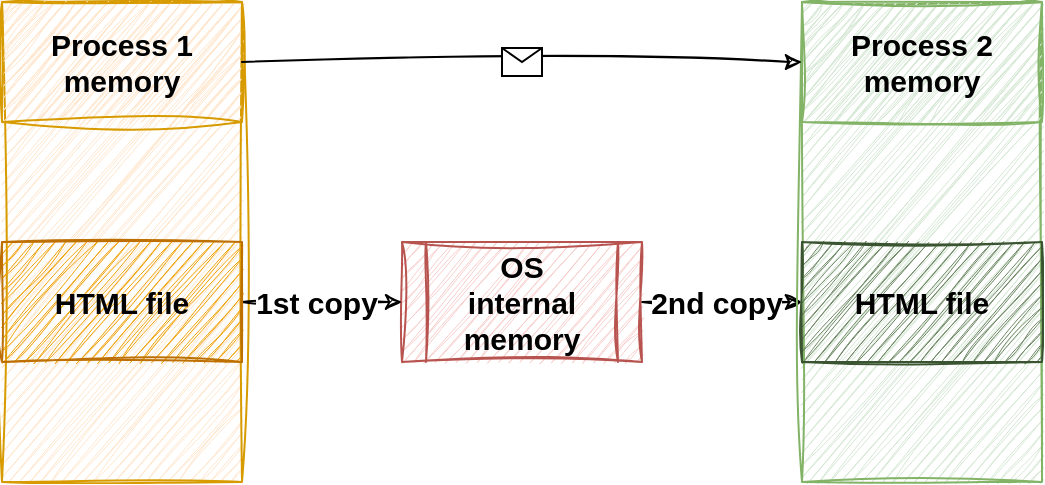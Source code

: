 <mxfile version="22.1.5" type="device" pages="9">
  <diagram name="html example" id="-qTK0HKaUdWKaN1pUqdQ">
    <mxGraphModel dx="1364" dy="886" grid="1" gridSize="10" guides="1" tooltips="1" connect="1" arrows="1" fold="1" page="1" pageScale="1" pageWidth="827" pageHeight="1169" math="0" shadow="0">
      <root>
        <mxCell id="0" />
        <mxCell id="1" parent="0" />
        <mxCell id="tsoo2ug-Ta9IwW0mMuFc-10" style="edgeStyle=orthogonalEdgeStyle;rounded=0;orthogonalLoop=1;jettySize=auto;html=1;exitX=1;exitY=0.5;exitDx=0;exitDy=0;entryX=0;entryY=0.5;entryDx=0;entryDy=0;sketch=1;curveFitting=1;jiggle=2;fontSize=15;fontStyle=1" parent="1" source="tsoo2ug-Ta9IwW0mMuFc-3" target="tsoo2ug-Ta9IwW0mMuFc-7" edge="1">
          <mxGeometry relative="1" as="geometry" />
        </mxCell>
        <mxCell id="tsoo2ug-Ta9IwW0mMuFc-12" value="2nd copy" style="edgeLabel;html=1;align=center;verticalAlign=middle;resizable=0;points=[];fontSize=15;fontStyle=1" parent="tsoo2ug-Ta9IwW0mMuFc-10" vertex="1" connectable="0">
          <mxGeometry x="-0.089" relative="1" as="geometry">
            <mxPoint as="offset" />
          </mxGeometry>
        </mxCell>
        <mxCell id="tsoo2ug-Ta9IwW0mMuFc-3" value="OS&lt;br style=&quot;font-size: 15px;&quot;&gt;internal memory" style="shape=process;whiteSpace=wrap;html=1;backgroundOutline=1;fillColor=#f8cecc;strokeColor=#b85450;sketch=1;curveFitting=1;jiggle=2;fontSize=15;fontStyle=1" parent="1" vertex="1">
          <mxGeometry x="240" y="160" width="120" height="60" as="geometry" />
        </mxCell>
        <mxCell id="tsoo2ug-Ta9IwW0mMuFc-4" value="" style="rounded=0;whiteSpace=wrap;html=1;fillColor=#ffe6cc;strokeColor=#d79b00;sketch=1;curveFitting=1;jiggle=2;fontSize=15;fontStyle=1" parent="1" vertex="1">
          <mxGeometry x="40" y="40" width="120" height="240" as="geometry" />
        </mxCell>
        <mxCell id="tsoo2ug-Ta9IwW0mMuFc-9" style="edgeStyle=orthogonalEdgeStyle;rounded=0;orthogonalLoop=1;jettySize=auto;html=1;exitX=1;exitY=0.5;exitDx=0;exitDy=0;entryX=0;entryY=0.5;entryDx=0;entryDy=0;sketch=1;curveFitting=1;jiggle=2;fontSize=15;fontStyle=1" parent="1" source="tsoo2ug-Ta9IwW0mMuFc-5" target="tsoo2ug-Ta9IwW0mMuFc-3" edge="1">
          <mxGeometry relative="1" as="geometry" />
        </mxCell>
        <mxCell id="tsoo2ug-Ta9IwW0mMuFc-11" value="1st copy" style="edgeLabel;html=1;align=center;verticalAlign=middle;resizable=0;points=[];fontSize=15;fontStyle=1" parent="tsoo2ug-Ta9IwW0mMuFc-9" vertex="1" connectable="0">
          <mxGeometry x="-0.089" y="-1" relative="1" as="geometry">
            <mxPoint y="-1" as="offset" />
          </mxGeometry>
        </mxCell>
        <mxCell id="tsoo2ug-Ta9IwW0mMuFc-5" value="HTML file" style="rounded=0;whiteSpace=wrap;html=1;fillColor=#f0a30a;strokeColor=#BD7000;fontColor=#000000;sketch=1;curveFitting=1;jiggle=2;fontSize=15;fontStyle=1" parent="1" vertex="1">
          <mxGeometry x="40" y="160" width="120" height="60" as="geometry" />
        </mxCell>
        <mxCell id="tsoo2ug-Ta9IwW0mMuFc-1" value="Process 1&lt;br style=&quot;font-size: 15px;&quot;&gt;memory" style="rounded=0;whiteSpace=wrap;html=1;fillColor=#ffe6cc;strokeColor=#d79b00;sketch=1;curveFitting=1;jiggle=2;fontSize=15;fontStyle=1" parent="1" vertex="1">
          <mxGeometry x="40" y="40" width="120" height="60" as="geometry" />
        </mxCell>
        <mxCell id="tsoo2ug-Ta9IwW0mMuFc-6" value="" style="rounded=0;whiteSpace=wrap;html=1;fillColor=#d5e8d4;strokeColor=#82b366;sketch=1;curveFitting=1;jiggle=2;fontSize=15;fontStyle=1" parent="1" vertex="1">
          <mxGeometry x="440" y="40" width="120" height="240" as="geometry" />
        </mxCell>
        <mxCell id="tsoo2ug-Ta9IwW0mMuFc-8" value="Process 2&lt;br style=&quot;font-size: 15px;&quot;&gt;memory" style="rounded=0;whiteSpace=wrap;html=1;fillColor=#d5e8d4;strokeColor=#82b366;sketch=1;curveFitting=1;jiggle=2;fontSize=15;fontStyle=1" parent="1" vertex="1">
          <mxGeometry x="440" y="40" width="120" height="60" as="geometry" />
        </mxCell>
        <mxCell id="tsoo2ug-Ta9IwW0mMuFc-16" value="" style="endArrow=classic;html=1;rounded=0;exitX=1;exitY=0.5;exitDx=0;exitDy=0;entryX=0;entryY=0.5;entryDx=0;entryDy=0;sketch=1;curveFitting=1;jiggle=2;fontSize=15;fontStyle=1" parent="1" source="tsoo2ug-Ta9IwW0mMuFc-1" target="tsoo2ug-Ta9IwW0mMuFc-8" edge="1">
          <mxGeometry relative="1" as="geometry">
            <mxPoint x="280" y="40" as="sourcePoint" />
            <mxPoint x="380" y="40" as="targetPoint" />
          </mxGeometry>
        </mxCell>
        <mxCell id="tsoo2ug-Ta9IwW0mMuFc-17" value="" style="shape=message;html=1;outlineConnect=0;fontSize=15;fontStyle=1" parent="tsoo2ug-Ta9IwW0mMuFc-16" vertex="1">
          <mxGeometry width="20" height="14" relative="1" as="geometry">
            <mxPoint x="-10" y="-7" as="offset" />
          </mxGeometry>
        </mxCell>
        <mxCell id="tsoo2ug-Ta9IwW0mMuFc-7" value="HTML file" style="rounded=0;whiteSpace=wrap;html=1;fillColor=#6d8764;strokeColor=#3A5431;fontColor=#000000;sketch=1;curveFitting=1;jiggle=2;fontSize=15;fontStyle=1" parent="1" vertex="1">
          <mxGeometry x="440" y="160" width="120" height="60" as="geometry" />
        </mxCell>
      </root>
    </mxGraphModel>
  </diagram>
  <diagram id="0GO5TCWMe-3p8BphtXSM" name="shared memory">
    <mxGraphModel dx="1434" dy="918" grid="1" gridSize="10" guides="1" tooltips="1" connect="1" arrows="1" fold="1" page="1" pageScale="1" pageWidth="827" pageHeight="1169" math="0" shadow="0">
      <root>
        <mxCell id="0" />
        <mxCell id="1" parent="0" />
        <mxCell id="mPifD4095UxfNnM9S7CW-1" value="OS&lt;br style=&quot;font-size: 15px;&quot;&gt;shared memory" style="shape=process;whiteSpace=wrap;html=1;backgroundOutline=1;fillColor=#f8cecc;strokeColor=#b85450;sketch=1;curveFitting=1;jiggle=2;fontSize=15;fontStyle=1" parent="1" vertex="1">
          <mxGeometry x="240" y="160" width="120" height="60" as="geometry" />
        </mxCell>
        <mxCell id="mPifD4095UxfNnM9S7CW-2" value="" style="rounded=0;whiteSpace=wrap;html=1;fillColor=#ffe6cc;strokeColor=#d79b00;sketch=1;curveFitting=1;jiggle=2;fontSize=15;fontStyle=1" parent="1" vertex="1">
          <mxGeometry x="40" y="40" width="120" height="240" as="geometry" />
        </mxCell>
        <mxCell id="mPifD4095UxfNnM9S7CW-3" value="HTML file" style="rounded=0;whiteSpace=wrap;html=1;fillColor=#f0a30a;strokeColor=#BD7000;fontColor=#000000;sketch=1;curveFitting=1;jiggle=2;fontSize=15;fontStyle=1" parent="1" vertex="1">
          <mxGeometry x="40" y="180" width="120" height="60" as="geometry" />
        </mxCell>
        <mxCell id="mPifD4095UxfNnM9S7CW-4" value="Process 1&lt;br style=&quot;font-size: 15px;&quot;&gt;address space" style="rounded=0;whiteSpace=wrap;html=1;fillColor=#ffe6cc;strokeColor=#d79b00;sketch=1;curveFitting=1;jiggle=2;fontSize=15;fontStyle=1" parent="1" vertex="1">
          <mxGeometry x="40" y="40" width="120" height="60" as="geometry" />
        </mxCell>
        <mxCell id="mPifD4095UxfNnM9S7CW-5" value="" style="rounded=0;whiteSpace=wrap;html=1;fillColor=#d5e8d4;strokeColor=#82b366;sketch=1;curveFitting=1;jiggle=2;fontSize=15;fontStyle=1" parent="1" vertex="1">
          <mxGeometry x="440" y="40" width="120" height="240" as="geometry" />
        </mxCell>
        <mxCell id="mPifD4095UxfNnM9S7CW-6" value="Process 2&lt;br style=&quot;font-size: 15px;&quot;&gt;address space" style="rounded=0;whiteSpace=wrap;html=1;fillColor=#d5e8d4;strokeColor=#82b366;sketch=1;curveFitting=1;jiggle=2;fontSize=15;fontStyle=1" parent="1" vertex="1">
          <mxGeometry x="440" y="40" width="120" height="60" as="geometry" />
        </mxCell>
        <mxCell id="mPifD4095UxfNnM9S7CW-7" value="" style="endArrow=classic;html=1;rounded=0;exitX=1;exitY=0.5;exitDx=0;exitDy=0;entryX=0;entryY=0.5;entryDx=0;entryDy=0;sketch=1;curveFitting=1;jiggle=2;fontSize=15;fontStyle=1" parent="1" source="mPifD4095UxfNnM9S7CW-4" target="mPifD4095UxfNnM9S7CW-6" edge="1">
          <mxGeometry relative="1" as="geometry">
            <mxPoint x="280" y="40" as="sourcePoint" />
            <mxPoint x="380" y="40" as="targetPoint" />
          </mxGeometry>
        </mxCell>
        <mxCell id="mPifD4095UxfNnM9S7CW-8" value="" style="shape=message;html=1;outlineConnect=0;fontSize=15;fontStyle=1" parent="mPifD4095UxfNnM9S7CW-7" vertex="1">
          <mxGeometry width="20" height="14" relative="1" as="geometry">
            <mxPoint x="-10" y="-7" as="offset" />
          </mxGeometry>
        </mxCell>
        <mxCell id="mPifD4095UxfNnM9S7CW-9" value="HTML file" style="rounded=0;whiteSpace=wrap;html=1;fillColor=#6d8764;strokeColor=#3A5431;fontColor=#000000;sketch=1;curveFitting=1;jiggle=2;fontSize=15;fontStyle=1" parent="1" vertex="1">
          <mxGeometry x="440" y="120" width="120" height="60" as="geometry" />
        </mxCell>
        <mxCell id="mPifD4095UxfNnM9S7CW-10" value="" style="endArrow=none;dashed=1;html=1;dashPattern=1 3;strokeWidth=2;rounded=0;exitX=1;exitY=0;exitDx=0;exitDy=0;entryX=0;entryY=0;entryDx=0;entryDy=0;" parent="1" source="mPifD4095UxfNnM9S7CW-3" target="mPifD4095UxfNnM9S7CW-1" edge="1">
          <mxGeometry width="50" height="50" relative="1" as="geometry">
            <mxPoint x="210" y="370" as="sourcePoint" />
            <mxPoint x="260" y="320" as="targetPoint" />
          </mxGeometry>
        </mxCell>
        <mxCell id="mPifD4095UxfNnM9S7CW-11" value="" style="endArrow=none;dashed=1;html=1;dashPattern=1 3;strokeWidth=2;rounded=0;exitX=1;exitY=1;exitDx=0;exitDy=0;entryX=0;entryY=1;entryDx=0;entryDy=0;" parent="1" source="mPifD4095UxfNnM9S7CW-3" target="mPifD4095UxfNnM9S7CW-1" edge="1">
          <mxGeometry width="50" height="50" relative="1" as="geometry">
            <mxPoint x="170" y="190" as="sourcePoint" />
            <mxPoint x="250" y="170" as="targetPoint" />
          </mxGeometry>
        </mxCell>
        <mxCell id="mPifD4095UxfNnM9S7CW-12" value="" style="endArrow=none;dashed=1;html=1;dashPattern=1 3;strokeWidth=2;rounded=0;entryX=0;entryY=0;entryDx=0;entryDy=0;exitX=1;exitY=0;exitDx=0;exitDy=0;" parent="1" source="mPifD4095UxfNnM9S7CW-1" target="mPifD4095UxfNnM9S7CW-9" edge="1">
          <mxGeometry width="50" height="50" relative="1" as="geometry">
            <mxPoint x="270" y="400" as="sourcePoint" />
            <mxPoint x="320" y="350" as="targetPoint" />
          </mxGeometry>
        </mxCell>
        <mxCell id="mPifD4095UxfNnM9S7CW-13" value="" style="endArrow=none;dashed=1;html=1;dashPattern=1 3;strokeWidth=2;rounded=0;entryX=0;entryY=1;entryDx=0;entryDy=0;exitX=1;exitY=1;exitDx=0;exitDy=0;" parent="1" source="mPifD4095UxfNnM9S7CW-1" target="mPifD4095UxfNnM9S7CW-9" edge="1">
          <mxGeometry width="50" height="50" relative="1" as="geometry">
            <mxPoint x="374" y="240" as="sourcePoint" />
            <mxPoint x="454" y="200" as="targetPoint" />
          </mxGeometry>
        </mxCell>
      </root>
    </mxGraphModel>
  </diagram>
  <diagram name="managed shared memory" id="7v1lKwkcJ5qwUl9SaW6C">
    <mxGraphModel dx="844" dy="540" grid="1" gridSize="10" guides="1" tooltips="1" connect="1" arrows="1" fold="1" page="1" pageScale="1" pageWidth="827" pageHeight="1169" math="0" shadow="0">
      <root>
        <mxCell id="0alZIoOiJ5eew5ihlScH-0" />
        <mxCell id="0alZIoOiJ5eew5ihlScH-1" parent="0alZIoOiJ5eew5ihlScH-0" />
        <mxCell id="0alZIoOiJ5eew5ihlScH-2" value="managed shared memory" style="shape=process;whiteSpace=wrap;html=1;backgroundOutline=1;fillColor=#f8cecc;strokeColor=#b85450;sketch=1;curveFitting=1;jiggle=2;fontSize=15;fontStyle=1" vertex="1" parent="0alZIoOiJ5eew5ihlScH-1">
          <mxGeometry x="240" y="160" width="120" height="60" as="geometry" />
        </mxCell>
        <mxCell id="0alZIoOiJ5eew5ihlScH-3" value="" style="rounded=0;whiteSpace=wrap;html=1;fillColor=#ffe6cc;strokeColor=#d79b00;sketch=1;curveFitting=1;jiggle=2;fontSize=15;fontStyle=1" vertex="1" parent="0alZIoOiJ5eew5ihlScH-1">
          <mxGeometry x="40" y="40" width="120" height="240" as="geometry" />
        </mxCell>
        <mxCell id="0alZIoOiJ5eew5ihlScH-5" value="Process 1" style="rounded=0;whiteSpace=wrap;html=1;fillColor=#ffe6cc;strokeColor=#d79b00;sketch=1;curveFitting=1;jiggle=2;fontSize=15;fontStyle=1" vertex="1" parent="0alZIoOiJ5eew5ihlScH-1">
          <mxGeometry x="40" y="40" width="120" height="60" as="geometry" />
        </mxCell>
        <mxCell id="0alZIoOiJ5eew5ihlScH-6" value="" style="rounded=0;whiteSpace=wrap;html=1;fillColor=#d5e8d4;strokeColor=#82b366;sketch=1;curveFitting=1;jiggle=2;fontSize=15;fontStyle=1" vertex="1" parent="0alZIoOiJ5eew5ihlScH-1">
          <mxGeometry x="440" y="40" width="120" height="240" as="geometry" />
        </mxCell>
        <mxCell id="0alZIoOiJ5eew5ihlScH-7" value="Process 2" style="rounded=0;whiteSpace=wrap;html=1;fillColor=#d5e8d4;strokeColor=#82b366;sketch=1;curveFitting=1;jiggle=2;fontSize=15;fontStyle=1" vertex="1" parent="0alZIoOiJ5eew5ihlScH-1">
          <mxGeometry x="440" y="40" width="120" height="60" as="geometry" />
        </mxCell>
        <mxCell id="o1Z3ii46ASSTij0T6FXm-0" value="chunk" style="rounded=0;whiteSpace=wrap;html=1;glass=0;sketch=1;curveFitting=1;jiggle=2;fillColor=#f0a30a;fontColor=#000000;strokeColor=#BD7000;" vertex="1" parent="0alZIoOiJ5eew5ihlScH-1">
          <mxGeometry x="40" y="120" width="120" height="10" as="geometry" />
        </mxCell>
        <mxCell id="o1Z3ii46ASSTij0T6FXm-10" style="edgeStyle=orthogonalEdgeStyle;orthogonalLoop=1;jettySize=auto;html=1;exitX=1;exitY=0.5;exitDx=0;exitDy=0;entryX=0;entryY=0.5;entryDx=0;entryDy=0;curved=1;" edge="1" parent="0alZIoOiJ5eew5ihlScH-1" source="o1Z3ii46ASSTij0T6FXm-1" target="o1Z3ii46ASSTij0T6FXm-8">
          <mxGeometry relative="1" as="geometry" />
        </mxCell>
        <mxCell id="o1Z3ii46ASSTij0T6FXm-11" value="pass handle" style="edgeLabel;html=1;align=center;verticalAlign=middle;resizable=0;points=[];" vertex="1" connectable="0" parent="o1Z3ii46ASSTij0T6FXm-10">
          <mxGeometry x="-0.033" relative="1" as="geometry">
            <mxPoint as="offset" />
          </mxGeometry>
        </mxCell>
        <mxCell id="o1Z3ii46ASSTij0T6FXm-1" value="chunk" style="rounded=0;whiteSpace=wrap;html=1;glass=0;sketch=1;curveFitting=1;jiggle=2;fillColor=#f0a30a;fontColor=#000000;strokeColor=#BD7000;" vertex="1" parent="0alZIoOiJ5eew5ihlScH-1">
          <mxGeometry x="40" y="230" width="120" height="20" as="geometry" />
        </mxCell>
        <mxCell id="o1Z3ii46ASSTij0T6FXm-3" value="" style="endArrow=none;dashed=1;html=1;dashPattern=1 3;strokeWidth=2;rounded=0;exitX=1;exitY=1;exitDx=0;exitDy=0;entryX=0;entryY=1;entryDx=0;entryDy=0;" edge="1" parent="0alZIoOiJ5eew5ihlScH-1" source="o1Z3ii46ASSTij0T6FXm-0" target="o1Z3ii46ASSTij0T6FXm-20">
          <mxGeometry width="50" height="50" relative="1" as="geometry">
            <mxPoint x="190" y="180" as="sourcePoint" />
            <mxPoint x="240" y="130" as="targetPoint" />
          </mxGeometry>
        </mxCell>
        <mxCell id="o1Z3ii46ASSTij0T6FXm-6" value="" style="endArrow=none;dashed=1;html=1;dashPattern=1 3;strokeWidth=2;rounded=0;exitX=1;exitY=0;exitDx=0;exitDy=0;entryX=0;entryY=0;entryDx=0;entryDy=0;" edge="1" parent="0alZIoOiJ5eew5ihlScH-1" source="o1Z3ii46ASSTij0T6FXm-1" target="o1Z3ii46ASSTij0T6FXm-22">
          <mxGeometry width="50" height="50" relative="1" as="geometry">
            <mxPoint x="200" y="280" as="sourcePoint" />
            <mxPoint x="250" y="230" as="targetPoint" />
          </mxGeometry>
        </mxCell>
        <mxCell id="o1Z3ii46ASSTij0T6FXm-8" value="&lt;font color=&quot;#000000&quot;&gt;chunk&lt;/font&gt;" style="rounded=0;whiteSpace=wrap;html=1;glass=0;sketch=1;curveFitting=1;jiggle=2;fillColor=#6d8764;fontColor=#ffffff;strokeColor=#3A5431;" vertex="1" parent="0alZIoOiJ5eew5ihlScH-1">
          <mxGeometry x="440" y="250" width="120" height="20" as="geometry" />
        </mxCell>
        <mxCell id="o1Z3ii46ASSTij0T6FXm-12" value="&lt;font color=&quot;#000000&quot;&gt;chunk&lt;/font&gt;" style="rounded=0;whiteSpace=wrap;html=1;glass=0;sketch=1;curveFitting=1;jiggle=2;fillColor=#6d8764;fontColor=#ffffff;strokeColor=#3A5431;" vertex="1" parent="0alZIoOiJ5eew5ihlScH-1">
          <mxGeometry x="440" y="140" width="120" height="10" as="geometry" />
        </mxCell>
        <mxCell id="o1Z3ii46ASSTij0T6FXm-19" value="" style="endArrow=none;dashed=1;html=1;dashPattern=1 3;strokeWidth=2;rounded=0;exitX=1;exitY=0;exitDx=0;exitDy=0;entryX=0;entryY=0;entryDx=0;entryDy=0;" edge="1" parent="0alZIoOiJ5eew5ihlScH-1" source="o1Z3ii46ASSTij0T6FXm-0" target="0alZIoOiJ5eew5ihlScH-2">
          <mxGeometry width="50" height="50" relative="1" as="geometry">
            <mxPoint x="190" y="90" as="sourcePoint" />
            <mxPoint x="270" y="140" as="targetPoint" />
          </mxGeometry>
        </mxCell>
        <mxCell id="o1Z3ii46ASSTij0T6FXm-20" value="" style="rounded=0;whiteSpace=wrap;html=1;sketch=1;curveFitting=1;jiggle=2;fillColor=none;strokeColor=none;" vertex="1" parent="0alZIoOiJ5eew5ihlScH-1">
          <mxGeometry x="240" y="160" width="10" height="10" as="geometry" />
        </mxCell>
        <mxCell id="o1Z3ii46ASSTij0T6FXm-22" value="" style="rounded=0;whiteSpace=wrap;html=1;sketch=1;curveFitting=1;jiggle=2;fillColor=none;strokeColor=none;" vertex="1" parent="0alZIoOiJ5eew5ihlScH-1">
          <mxGeometry x="240" y="200" width="10" height="20" as="geometry" />
        </mxCell>
        <mxCell id="o1Z3ii46ASSTij0T6FXm-23" value="" style="rounded=0;whiteSpace=wrap;html=1;sketch=1;curveFitting=1;jiggle=2;fillColor=none;strokeColor=none;" vertex="1" parent="0alZIoOiJ5eew5ihlScH-1">
          <mxGeometry x="350" y="180" width="10" height="10" as="geometry" />
        </mxCell>
        <mxCell id="o1Z3ii46ASSTij0T6FXm-24" value="" style="endArrow=none;dashed=1;html=1;dashPattern=1 3;strokeWidth=2;rounded=0;exitX=1;exitY=1;exitDx=0;exitDy=0;entryX=0;entryY=1;entryDx=0;entryDy=0;" edge="1" parent="0alZIoOiJ5eew5ihlScH-1" source="o1Z3ii46ASSTij0T6FXm-1" target="o1Z3ii46ASSTij0T6FXm-22">
          <mxGeometry width="50" height="50" relative="1" as="geometry">
            <mxPoint x="170" y="250" as="sourcePoint" />
            <mxPoint x="250" y="290" as="targetPoint" />
          </mxGeometry>
        </mxCell>
        <mxCell id="o1Z3ii46ASSTij0T6FXm-25" value="" style="endArrow=none;dashed=1;html=1;dashPattern=1 3;strokeWidth=2;rounded=0;entryX=1;entryY=1;entryDx=0;entryDy=0;exitX=0;exitY=1;exitDx=0;exitDy=0;" edge="1" parent="0alZIoOiJ5eew5ihlScH-1" source="o1Z3ii46ASSTij0T6FXm-12" target="o1Z3ii46ASSTij0T6FXm-23">
          <mxGeometry width="50" height="50" relative="1" as="geometry">
            <mxPoint x="420" y="160" as="sourcePoint" />
            <mxPoint x="360" y="145" as="targetPoint" />
          </mxGeometry>
        </mxCell>
        <mxCell id="o1Z3ii46ASSTij0T6FXm-26" value="" style="endArrow=none;dashed=1;html=1;dashPattern=1 3;strokeWidth=2;rounded=0;exitX=0;exitY=0;exitDx=0;exitDy=0;entryX=1;entryY=0;entryDx=0;entryDy=0;" edge="1" parent="0alZIoOiJ5eew5ihlScH-1" source="o1Z3ii46ASSTij0T6FXm-12" target="o1Z3ii46ASSTij0T6FXm-23">
          <mxGeometry width="50" height="50" relative="1" as="geometry">
            <mxPoint x="260" y="120" as="sourcePoint" />
            <mxPoint x="340" y="160" as="targetPoint" />
          </mxGeometry>
        </mxCell>
      </root>
    </mxGraphModel>
  </diagram>
  <diagram name="named objects" id="dY3WxXJUYZp-win27qPL">
    <mxGraphModel dx="819" dy="525" grid="1" gridSize="10" guides="1" tooltips="1" connect="1" arrows="1" fold="1" page="1" pageScale="1" pageWidth="827" pageHeight="1169" math="0" shadow="0">
      <root>
        <mxCell id="_TNuiyW56SY3KsHhRu5W-0" />
        <mxCell id="_TNuiyW56SY3KsHhRu5W-1" parent="_TNuiyW56SY3KsHhRu5W-0" />
        <mxCell id="_TNuiyW56SY3KsHhRu5W-2" value="managed shared memory" style="shape=process;whiteSpace=wrap;html=1;backgroundOutline=1;fillColor=#f8cecc;strokeColor=#b85450;sketch=1;curveFitting=1;jiggle=2;fontSize=15;fontStyle=1" vertex="1" parent="_TNuiyW56SY3KsHhRu5W-1">
          <mxGeometry x="280" y="80" width="120" height="160" as="geometry" />
        </mxCell>
        <mxCell id="_TNuiyW56SY3KsHhRu5W-3" value="" style="rounded=0;whiteSpace=wrap;html=1;fillColor=#ffe6cc;strokeColor=#d79b00;sketch=1;curveFitting=1;jiggle=2;fontSize=15;fontStyle=1" vertex="1" parent="_TNuiyW56SY3KsHhRu5W-1">
          <mxGeometry x="40" y="40" width="120" height="240" as="geometry" />
        </mxCell>
        <mxCell id="_TNuiyW56SY3KsHhRu5W-4" value="Process 1" style="rounded=0;whiteSpace=wrap;html=1;fillColor=#ffe6cc;strokeColor=#d79b00;sketch=1;curveFitting=1;jiggle=2;fontSize=15;fontStyle=1" vertex="1" parent="_TNuiyW56SY3KsHhRu5W-1">
          <mxGeometry x="40" y="40" width="120" height="60" as="geometry" />
        </mxCell>
        <mxCell id="_TNuiyW56SY3KsHhRu5W-10" value="my type" style="rounded=0;whiteSpace=wrap;html=1;glass=0;sketch=1;curveFitting=1;jiggle=2;fillColor=#fa6800;fontColor=#000000;strokeColor=#C73500;" vertex="1" parent="_TNuiyW56SY3KsHhRu5W-1">
          <mxGeometry x="40" y="160" width="120" height="40" as="geometry" />
        </mxCell>
        <mxCell id="_TNuiyW56SY3KsHhRu5W-16" value="" style="rounded=0;whiteSpace=wrap;html=1;sketch=1;curveFitting=1;jiggle=2;fillColor=none;strokeColor=none;" vertex="1" parent="_TNuiyW56SY3KsHhRu5W-1">
          <mxGeometry x="240" y="160" width="10" height="10" as="geometry" />
        </mxCell>
        <mxCell id="_TNuiyW56SY3KsHhRu5W-17" value="" style="rounded=0;whiteSpace=wrap;html=1;sketch=1;curveFitting=1;jiggle=2;fillColor=none;strokeColor=none;" vertex="1" parent="_TNuiyW56SY3KsHhRu5W-1">
          <mxGeometry x="240" y="200" width="10" height="20" as="geometry" />
        </mxCell>
        <mxCell id="_TNuiyW56SY3KsHhRu5W-18" value="" style="rounded=0;whiteSpace=wrap;html=1;sketch=1;curveFitting=1;jiggle=2;fillColor=none;strokeColor=none;" vertex="1" parent="_TNuiyW56SY3KsHhRu5W-1">
          <mxGeometry x="350" y="180" width="10" height="10" as="geometry" />
        </mxCell>
        <mxCell id="fn0syj2e9F4ztbBoKj0s-0" value="my type" style="rounded=0;whiteSpace=wrap;html=1;sketch=1;curveFitting=1;jiggle=2;fillColor=#fa6800;fontColor=#000000;strokeColor=#C73500;" vertex="1" parent="_TNuiyW56SY3KsHhRu5W-1">
          <mxGeometry x="280" y="200" width="120" height="40" as="geometry" />
        </mxCell>
        <mxCell id="fn0syj2e9F4ztbBoKj0s-1" value="" style="endArrow=none;dashed=1;html=1;dashPattern=1 3;strokeWidth=2;rounded=0;entryX=1;entryY=0;entryDx=0;entryDy=0;exitX=0;exitY=0;exitDx=0;exitDy=0;" edge="1" parent="_TNuiyW56SY3KsHhRu5W-1" source="fn0syj2e9F4ztbBoKj0s-0" target="_TNuiyW56SY3KsHhRu5W-10">
          <mxGeometry width="50" height="50" relative="1" as="geometry">
            <mxPoint x="250" y="330" as="sourcePoint" />
            <mxPoint x="300" y="280" as="targetPoint" />
          </mxGeometry>
        </mxCell>
        <mxCell id="fn0syj2e9F4ztbBoKj0s-2" value="" style="endArrow=none;dashed=1;html=1;dashPattern=1 3;strokeWidth=2;rounded=0;exitX=-0.027;exitY=0.975;exitDx=0;exitDy=0;entryX=1;entryY=1;entryDx=0;entryDy=0;exitPerimeter=0;" edge="1" parent="_TNuiyW56SY3KsHhRu5W-1" source="fn0syj2e9F4ztbBoKj0s-0" target="_TNuiyW56SY3KsHhRu5W-10">
          <mxGeometry width="50" height="50" relative="1" as="geometry">
            <mxPoint x="290" y="290" as="sourcePoint" />
            <mxPoint x="180" y="210" as="targetPoint" />
          </mxGeometry>
        </mxCell>
      </root>
    </mxGraphModel>
  </diagram>
  <diagram id="bthqwg5gUFnB2efrOWLd" name="os">
    <mxGraphModel dx="1364" dy="886" grid="1" gridSize="10" guides="1" tooltips="1" connect="1" arrows="1" fold="1" page="1" pageScale="1" pageWidth="827" pageHeight="1169" math="0" shadow="0">
      <root>
        <mxCell id="0" />
        <mxCell id="1" parent="0" />
        <mxCell id="LV_lGEGb8hFy3DsgHa8d-1" value="OS" style="ellipse;whiteSpace=wrap;html=1;aspect=fixed;fillColor=#eeeeee;strokeColor=#36393d;sketch=1;fontSize=20;fontStyle=1;fontFamily=Courier New;" parent="1" vertex="1">
          <mxGeometry x="40" y="40" width="560" height="560" as="geometry" />
        </mxCell>
      </root>
    </mxGraphModel>
  </diagram>
  <diagram name="process" id="IfhOVdXQkNxodWqM02WR">
    <mxGraphModel dx="1364" dy="886" grid="1" gridSize="10" guides="1" tooltips="1" connect="1" arrows="1" fold="1" page="1" pageScale="1" pageWidth="827" pageHeight="1169" math="0" shadow="0">
      <root>
        <mxCell id="LA8DsAI_BuGRFp2_5mHs-0" />
        <mxCell id="LA8DsAI_BuGRFp2_5mHs-1" parent="LA8DsAI_BuGRFp2_5mHs-0" />
        <mxCell id="AG1rGQAyD_Dhdr5iQpJc-0" value="OS" style="ellipse;whiteSpace=wrap;html=1;aspect=fixed;fillColor=#eeeeee;strokeColor=#36393d;sketch=1;fontSize=20;fontStyle=1;fontFamily=Courier New;" parent="LA8DsAI_BuGRFp2_5mHs-1" vertex="1">
          <mxGeometry x="40" y="40" width="560" height="560" as="geometry" />
        </mxCell>
        <mxCell id="eYXp6r6ykzus3VGguYLs-0" value="Process 1" style="ellipse;whiteSpace=wrap;html=1;aspect=fixed;sketch=1;fillColor=#d5e8d4;strokeColor=#82b366;fontSize=20;fontStyle=1;fontFamily=Courier New;" parent="LA8DsAI_BuGRFp2_5mHs-1" vertex="1">
          <mxGeometry x="230" y="70" width="200" height="200" as="geometry" />
        </mxCell>
        <mxCell id="eYXp6r6ykzus3VGguYLs-1" value="Process 3" style="ellipse;whiteSpace=wrap;html=1;aspect=fixed;sketch=1;fillColor=#f8cecc;strokeColor=#b85450;fontSize=20;fontStyle=1;fontFamily=Courier New;" parent="LA8DsAI_BuGRFp2_5mHs-1" vertex="1">
          <mxGeometry x="360" y="270" width="200" height="200" as="geometry" />
        </mxCell>
        <mxCell id="AG1rGQAyD_Dhdr5iQpJc-1" value="Process 2" style="ellipse;whiteSpace=wrap;html=1;aspect=fixed;sketch=1;fillColor=#ffe6cc;strokeColor=#d79b00;fontSize=20;fontStyle=1;fontFamily=Courier New;" parent="LA8DsAI_BuGRFp2_5mHs-1" vertex="1">
          <mxGeometry x="80" y="280" width="200" height="200" as="geometry" />
        </mxCell>
      </root>
    </mxGraphModel>
  </diagram>
  <diagram name="address space" id="aqyb0KnPn5mJZACUqZzk">
    <mxGraphModel dx="1364" dy="886" grid="1" gridSize="10" guides="1" tooltips="1" connect="1" arrows="1" fold="1" page="1" pageScale="1" pageWidth="827" pageHeight="1169" math="0" shadow="0">
      <root>
        <mxCell id="wmRFxAcGPze9rNxOZ2OO-0" />
        <mxCell id="wmRFxAcGPze9rNxOZ2OO-1" parent="wmRFxAcGPze9rNxOZ2OO-0" />
        <mxCell id="-aoQBQUZXlj0IWRmYX9l-0" value="" style="ellipse;whiteSpace=wrap;html=1;aspect=fixed;fillColor=#eeeeee;strokeColor=#36393d;sketch=1;fontSize=20;fontStyle=1;fontFamily=Courier New;" parent="wmRFxAcGPze9rNxOZ2OO-1" vertex="1">
          <mxGeometry x="40" y="40" width="560" height="560" as="geometry" />
        </mxCell>
        <mxCell id="wmRFxAcGPze9rNxOZ2OO-3" value="Process 1" style="ellipse;whiteSpace=wrap;html=1;aspect=fixed;sketch=1;fillColor=#d5e8d4;strokeColor=#82b366;fontSize=20;fontStyle=1;strokeWidth=5;fontFamily=Courier New;" parent="wmRFxAcGPze9rNxOZ2OO-1" vertex="1">
          <mxGeometry x="230" y="70" width="200" height="200" as="geometry" />
        </mxCell>
        <mxCell id="wmRFxAcGPze9rNxOZ2OO-4" value="Process 3" style="ellipse;whiteSpace=wrap;html=1;aspect=fixed;sketch=1;fillColor=#f8cecc;strokeColor=#b85450;fontSize=20;fontStyle=1;strokeWidth=5;fontFamily=Courier New;" parent="wmRFxAcGPze9rNxOZ2OO-1" vertex="1">
          <mxGeometry x="360" y="270" width="200" height="200" as="geometry" />
        </mxCell>
        <mxCell id="wmRFxAcGPze9rNxOZ2OO-5" value="Process 2" style="ellipse;whiteSpace=wrap;html=1;aspect=fixed;sketch=1;fillColor=#ffe6cc;strokeColor=#d79b00;fontSize=20;fontStyle=1;strokeWidth=5;fontFamily=Courier New;" parent="wmRFxAcGPze9rNxOZ2OO-1" vertex="1">
          <mxGeometry x="80" y="280" width="200" height="200" as="geometry" />
        </mxCell>
        <mxCell id="LmiRKu17tLK_I7eJw4_P-0" value="address space" style="text;html=1;strokeColor=none;fillColor=none;align=center;verticalAlign=middle;whiteSpace=wrap;rounded=0;shadow=1;sketch=1;fontSize=20;fontFamily=Courier New;fontStyle=1" parent="wmRFxAcGPze9rNxOZ2OO-1" vertex="1">
          <mxGeometry x="240" y="500" width="160" height="30" as="geometry" />
        </mxCell>
        <mxCell id="LmiRKu17tLK_I7eJw4_P-2" value="" style="endArrow=classic;html=1;fontSize=20;curved=1;exitX=0.5;exitY=0;exitDx=0;exitDy=0;entryX=1;entryY=1;entryDx=0;entryDy=0;sketch=1;fontFamily=Courier New;fontStyle=1" parent="wmRFxAcGPze9rNxOZ2OO-1" source="LmiRKu17tLK_I7eJw4_P-0" target="wmRFxAcGPze9rNxOZ2OO-5" edge="1">
          <mxGeometry width="50" height="50" relative="1" as="geometry">
            <mxPoint x="550" y="820" as="sourcePoint" />
            <mxPoint x="600" y="770" as="targetPoint" />
          </mxGeometry>
        </mxCell>
        <mxCell id="LmiRKu17tLK_I7eJw4_P-3" value="" style="endArrow=classic;html=1;fontSize=20;curved=1;exitX=0.5;exitY=0;exitDx=0;exitDy=0;entryX=0;entryY=1;entryDx=0;entryDy=0;sketch=1;fontFamily=Courier New;fontStyle=1" parent="wmRFxAcGPze9rNxOZ2OO-1" source="LmiRKu17tLK_I7eJw4_P-0" target="wmRFxAcGPze9rNxOZ2OO-4" edge="1">
          <mxGeometry width="50" height="50" relative="1" as="geometry">
            <mxPoint x="280" y="719.29" as="sourcePoint" />
            <mxPoint x="210.711" y="670.001" as="targetPoint" />
          </mxGeometry>
        </mxCell>
        <mxCell id="LmiRKu17tLK_I7eJw4_P-4" value="" style="endArrow=classic;html=1;fontSize=20;curved=1;exitX=0.5;exitY=0;exitDx=0;exitDy=0;entryX=0.5;entryY=1;entryDx=0;entryDy=0;sketch=1;fontFamily=Courier New;fontStyle=1" parent="wmRFxAcGPze9rNxOZ2OO-1" source="LmiRKu17tLK_I7eJw4_P-0" target="wmRFxAcGPze9rNxOZ2OO-3" edge="1">
          <mxGeometry width="50" height="50" relative="1" as="geometry">
            <mxPoint x="413.29" y="679.29" as="sourcePoint" />
            <mxPoint x="344.001" y="630.001" as="targetPoint" />
          </mxGeometry>
        </mxCell>
      </root>
    </mxGraphModel>
  </diagram>
  <diagram name="threads" id="abD3EvQTD0SzskgqnLcf">
    <mxGraphModel dx="1364" dy="886" grid="1" gridSize="10" guides="1" tooltips="1" connect="1" arrows="1" fold="1" page="1" pageScale="1" pageWidth="827" pageHeight="1169" math="0" shadow="0">
      <root>
        <mxCell id="7iMlNJqZGOt2w8JmIFl0-0" />
        <mxCell id="7iMlNJqZGOt2w8JmIFl0-1" parent="7iMlNJqZGOt2w8JmIFl0-0" />
        <mxCell id="7iMlNJqZGOt2w8JmIFl0-2" value="" style="ellipse;whiteSpace=wrap;html=1;aspect=fixed;fillColor=#eeeeee;strokeColor=#36393d;sketch=1;fontSize=20;fontStyle=1;fontFamily=Courier New;" parent="7iMlNJqZGOt2w8JmIFl0-1" vertex="1">
          <mxGeometry x="40" y="40" width="560" height="560" as="geometry" />
        </mxCell>
        <mxCell id="7iMlNJqZGOt2w8JmIFl0-3" value="Process 1" style="ellipse;whiteSpace=wrap;html=1;aspect=fixed;sketch=1;fillColor=#d5e8d4;strokeColor=#82b366;fontSize=20;fontStyle=1;strokeWidth=5;fontFamily=Courier New;" parent="7iMlNJqZGOt2w8JmIFl0-1" vertex="1">
          <mxGeometry x="230" y="70" width="200" height="200" as="geometry" />
        </mxCell>
        <mxCell id="7iMlNJqZGOt2w8JmIFl0-4" value="" style="ellipse;whiteSpace=wrap;html=1;aspect=fixed;sketch=1;fillColor=#f8cecc;strokeColor=#b85450;fontSize=20;fontStyle=1;strokeWidth=5;fontFamily=Courier New;" parent="7iMlNJqZGOt2w8JmIFl0-1" vertex="1">
          <mxGeometry x="360" y="270" width="200" height="200" as="geometry" />
        </mxCell>
        <mxCell id="7iMlNJqZGOt2w8JmIFl0-5" value="Process 2" style="ellipse;whiteSpace=wrap;html=1;aspect=fixed;sketch=1;fillColor=#ffe6cc;strokeColor=#d79b00;fontSize=20;fontStyle=1;strokeWidth=5;fontFamily=Courier New;" parent="7iMlNJqZGOt2w8JmIFl0-1" vertex="1">
          <mxGeometry x="80" y="280" width="200" height="200" as="geometry" />
        </mxCell>
        <mxCell id="dm5Degkua_fdFf8wikg1-0" value="T #1" style="ellipse;whiteSpace=wrap;html=1;aspect=fixed;shadow=1;sketch=1;fontSize=20;strokeWidth=1;fillColor=#d80073;strokeColor=#A50040;fontColor=#000000;fontFamily=Courier New;fontStyle=1" parent="7iMlNJqZGOt2w8JmIFl0-1" vertex="1">
          <mxGeometry x="414" y="290" width="54" height="54" as="geometry" />
        </mxCell>
        <mxCell id="dm5Degkua_fdFf8wikg1-3" value="T #2" style="ellipse;whiteSpace=wrap;html=1;aspect=fixed;shadow=1;sketch=1;fontSize=20;strokeWidth=1;fillColor=#d80073;strokeColor=#A50040;fontColor=#000000;fontFamily=Courier New;fontStyle=1" parent="7iMlNJqZGOt2w8JmIFl0-1" vertex="1">
          <mxGeometry x="490" y="350" width="60" height="60" as="geometry" />
        </mxCell>
        <mxCell id="dm5Degkua_fdFf8wikg1-4" value="T #3" style="ellipse;whiteSpace=wrap;html=1;aspect=fixed;shadow=1;sketch=1;fontSize=20;strokeWidth=1;fillColor=#d80073;strokeColor=#A50040;fontColor=#000000;fontFamily=Courier New;fontStyle=1" parent="7iMlNJqZGOt2w8JmIFl0-1" vertex="1">
          <mxGeometry x="414" y="360" width="54" height="54" as="geometry" />
        </mxCell>
        <mxCell id="gpd7xY_cp2pOHjGQd4pm-0" value="threads" style="text;html=1;strokeColor=none;fillColor=none;align=center;verticalAlign=middle;whiteSpace=wrap;rounded=0;shadow=1;sketch=1;fontSize=20;fontFamily=Courier New;fontStyle=1" parent="7iMlNJqZGOt2w8JmIFl0-1" vertex="1">
          <mxGeometry x="240" y="500" width="160" height="30" as="geometry" />
        </mxCell>
        <mxCell id="gpd7xY_cp2pOHjGQd4pm-1" value="" style="endArrow=classic;html=1;fontSize=20;curved=1;exitX=0.5;exitY=0;exitDx=0;exitDy=0;entryX=0;entryY=1;entryDx=0;entryDy=0;sketch=1;fontFamily=Courier New;fontStyle=1" parent="7iMlNJqZGOt2w8JmIFl0-1" source="gpd7xY_cp2pOHjGQd4pm-0" target="dm5Degkua_fdFf8wikg1-4" edge="1">
          <mxGeometry width="50" height="50" relative="1" as="geometry">
            <mxPoint x="280" y="719.29" as="sourcePoint" />
            <mxPoint x="389.289" y="440.711" as="targetPoint" />
          </mxGeometry>
        </mxCell>
        <mxCell id="gpd7xY_cp2pOHjGQd4pm-2" value="" style="endArrow=classic;html=1;fontSize=20;curved=1;entryX=0;entryY=1;entryDx=0;entryDy=0;sketch=1;fontFamily=Courier New;fontStyle=1" parent="7iMlNJqZGOt2w8JmIFl0-1" target="dm5Degkua_fdFf8wikg1-0" edge="1">
          <mxGeometry width="50" height="50" relative="1" as="geometry">
            <mxPoint x="320" y="500" as="sourcePoint" />
            <mxPoint x="669.289" y="555.001" as="targetPoint" />
          </mxGeometry>
        </mxCell>
        <mxCell id="gpd7xY_cp2pOHjGQd4pm-3" value="" style="endArrow=classic;html=1;fontSize=20;curved=1;entryX=0;entryY=1;entryDx=0;entryDy=0;sketch=1;fontFamily=Courier New;fontStyle=1" parent="7iMlNJqZGOt2w8JmIFl0-1" target="dm5Degkua_fdFf8wikg1-3" edge="1">
          <mxGeometry width="50" height="50" relative="1" as="geometry">
            <mxPoint x="320" y="500" as="sourcePoint" />
            <mxPoint x="679.289" y="565.001" as="targetPoint" />
          </mxGeometry>
        </mxCell>
      </root>
    </mxGraphModel>
  </diagram>
  <diagram name="interprocess" id="0j6p-MC476U0Y28Q1oVF">
    <mxGraphModel dx="941" dy="611" grid="1" gridSize="10" guides="1" tooltips="1" connect="1" arrows="1" fold="1" page="1" pageScale="1" pageWidth="827" pageHeight="1169" math="0" shadow="0">
      <root>
        <mxCell id="sBej6WBZkly90R6Gtho3-0" />
        <mxCell id="sBej6WBZkly90R6Gtho3-1" parent="sBej6WBZkly90R6Gtho3-0" />
        <mxCell id="sBej6WBZkly90R6Gtho3-2" value="" style="ellipse;whiteSpace=wrap;html=1;aspect=fixed;fillColor=#eeeeee;strokeColor=#36393d;sketch=1;fontSize=20;fontStyle=1;fontFamily=Courier New;" parent="sBej6WBZkly90R6Gtho3-1" vertex="1">
          <mxGeometry x="40" y="40" width="560" height="560" as="geometry" />
        </mxCell>
        <mxCell id="sBej6WBZkly90R6Gtho3-3" value="Process 1" style="ellipse;whiteSpace=wrap;html=1;aspect=fixed;sketch=1;fillColor=#d5e8d4;strokeColor=#82b366;fontSize=20;fontStyle=1;strokeWidth=5;fontFamily=Courier New;opacity=75;textOpacity=77;" parent="sBej6WBZkly90R6Gtho3-1" vertex="1">
          <mxGeometry x="230" y="70" width="200" height="200" as="geometry" />
        </mxCell>
        <mxCell id="sBej6WBZkly90R6Gtho3-4" value="" style="ellipse;whiteSpace=wrap;html=1;aspect=fixed;sketch=1;fillColor=#f8cecc;strokeColor=#b85450;fontSize=20;fontStyle=1;strokeWidth=5;fontFamily=Courier New;opacity=75;textOpacity=77;" parent="sBej6WBZkly90R6Gtho3-1" vertex="1">
          <mxGeometry x="360" y="270" width="200" height="200" as="geometry" />
        </mxCell>
        <mxCell id="sBej6WBZkly90R6Gtho3-5" value="Process 2" style="ellipse;whiteSpace=wrap;html=1;aspect=fixed;sketch=1;fillColor=#ffe6cc;strokeColor=#d79b00;fontSize=20;fontStyle=1;strokeWidth=5;fontFamily=Courier New;opacity=75;textOpacity=77;" parent="sBej6WBZkly90R6Gtho3-1" vertex="1">
          <mxGeometry x="80" y="280" width="200" height="200" as="geometry" />
        </mxCell>
        <mxCell id="sBej6WBZkly90R6Gtho3-6" value="T #1" style="ellipse;whiteSpace=wrap;html=1;aspect=fixed;shadow=1;sketch=1;fontSize=20;strokeWidth=1;fillColor=#d80073;strokeColor=#A50040;fontColor=#000000;fontFamily=Courier New;fontStyle=1;opacity=25;textOpacity=25;" parent="sBej6WBZkly90R6Gtho3-1" vertex="1">
          <mxGeometry x="414" y="290" width="54" height="54" as="geometry" />
        </mxCell>
        <mxCell id="sBej6WBZkly90R6Gtho3-7" value="T #2" style="ellipse;whiteSpace=wrap;html=1;aspect=fixed;shadow=1;sketch=1;fontSize=20;strokeWidth=1;fillColor=#d80073;strokeColor=#A50040;fontColor=#000000;fontFamily=Courier New;fontStyle=1;opacity=25;textOpacity=25;" parent="sBej6WBZkly90R6Gtho3-1" vertex="1">
          <mxGeometry x="490" y="350" width="60" height="60" as="geometry" />
        </mxCell>
        <mxCell id="sBej6WBZkly90R6Gtho3-8" value="T #3" style="ellipse;whiteSpace=wrap;html=1;aspect=fixed;shadow=1;sketch=1;fontSize=20;strokeWidth=1;fillColor=#d80073;strokeColor=#A50040;fontColor=#000000;fontFamily=Courier New;fontStyle=1;opacity=25;textOpacity=25;" parent="sBej6WBZkly90R6Gtho3-1" vertex="1">
          <mxGeometry x="414" y="360" width="54" height="54" as="geometry" />
        </mxCell>
        <mxCell id="liQqazAjuelGaiAEvMD6-0" value="" style="shape=flexArrow;endArrow=classic;startArrow=classic;html=1;sketch=1;fontFamily=Courier New;fontSize=20;fontColor=#000000;curved=1;entryX=1;entryY=1;entryDx=0;entryDy=0;fontStyle=1;fillColor=#fff2cc;strokeColor=#d6b656;" parent="sBej6WBZkly90R6Gtho3-1" source="sBej6WBZkly90R6Gtho3-4" target="sBej6WBZkly90R6Gtho3-3" edge="1">
          <mxGeometry width="100" height="100" relative="1" as="geometry">
            <mxPoint x="760" y="530" as="sourcePoint" />
            <mxPoint x="860" y="430" as="targetPoint" />
          </mxGeometry>
        </mxCell>
        <mxCell id="liQqazAjuelGaiAEvMD6-1" value="" style="shape=flexArrow;endArrow=classic;startArrow=classic;html=1;sketch=1;fontFamily=Courier New;fontSize=20;fontColor=#000000;curved=1;entryX=1;entryY=0.5;entryDx=0;entryDy=0;fontStyle=1;fillColor=#fff2cc;strokeColor=#d6b656;" parent="sBej6WBZkly90R6Gtho3-1" target="sBej6WBZkly90R6Gtho3-5" edge="1">
          <mxGeometry width="100" height="100" relative="1" as="geometry">
            <mxPoint x="360" y="380" as="sourcePoint" />
            <mxPoint x="710.001" y="414.001" as="targetPoint" />
          </mxGeometry>
        </mxCell>
        <mxCell id="liQqazAjuelGaiAEvMD6-2" value="" style="shape=flexArrow;endArrow=classic;startArrow=classic;html=1;sketch=1;fontFamily=Courier New;fontSize=20;fontColor=#000000;curved=1;entryX=0.764;entryY=0.071;entryDx=0;entryDy=0;exitX=0.152;exitY=0.873;exitDx=0;exitDy=0;entryPerimeter=0;exitPerimeter=0;fontStyle=1;fillColor=#fff2cc;strokeColor=#d6b656;" parent="sBej6WBZkly90R6Gtho3-1" source="sBej6WBZkly90R6Gtho3-3" target="sBej6WBZkly90R6Gtho3-5" edge="1">
          <mxGeometry width="100" height="100" relative="1" as="geometry">
            <mxPoint x="368.4" y="393" as="sourcePoint" />
            <mxPoint x="290" y="390.0" as="targetPoint" />
          </mxGeometry>
        </mxCell>
        <mxCell id="VIu8QflxJ8Z_yJcoW-81-0" value="Boost.Interprocess" style="text;html=1;strokeColor=#d6b656;fillColor=#fff2cc;align=center;verticalAlign=top;whiteSpace=wrap;rounded=0;shadow=1;sketch=1;fontSize=22;fontFamily=Courier New;glass=0;labelBackgroundColor=none;labelBorderColor=none;fontStyle=1;" parent="sBej6WBZkly90R6Gtho3-1" vertex="1">
          <mxGeometry x="190" y="300" width="260" height="35" as="geometry" />
        </mxCell>
      </root>
    </mxGraphModel>
  </diagram>
</mxfile>
